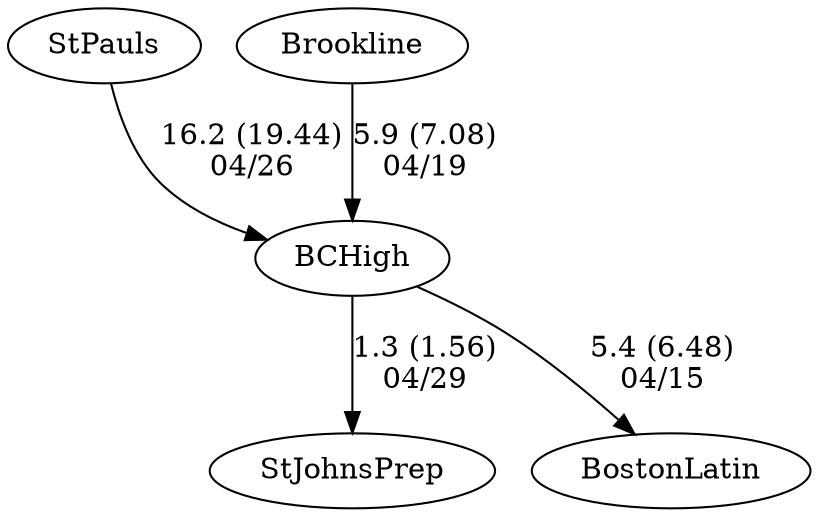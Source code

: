 digraph boys1eightsBCHigh {BCHigh [URL="boys1eightsBCHighBCHigh.html"];StPauls [URL="boys1eightsBCHighStPauls.html"];StJohnsPrep [URL="boys1eightsBCHighStJohnsPrep.html"];Brookline [URL="boys1eightsBCHighBrookline.html"];BostonLatin [URL="boys1eightsBCHighBostonLatin.html"];Brookline -> BCHigh[label="5.9 (7.08)
04/19", weight="95", tooltip="NEIRA Boys Eights,Brookline vs. BC High			
Distance: 1250 Conditions: Blustery conditions, 12-15mph crosswind Comments: Challenging conditions to align boats, as the 3V and 2V races started below the line; times should be compared between races. Lower/novice crews raced in fours. Thanks to Brookline for a spirited morning of racing on the windy Charles!
None", URL="http://www.row2k.com/results/resultspage.cfm?UID=57012D86F8D9018705A9C77CE7885D58&cat=1", random="random"]; 
BCHigh -> BostonLatin[label="5.4 (6.48)
04/15", weight="95", tooltip="NEIRA Boys Eights,Boston Latin vs. Boston College High School			
Distance: 1250 m Conditions: Flat water, 3-5mph wind Comments: 3V raced in fours. Thanks to Boston Latin for some great racing!
None", URL="http://www.row2k.com/results/resultspage.cfm?UID=8B3E6AE7D490430B7EF089F091569178&cat=1", random="random"]; 
BCHigh -> StJohnsPrep[label="1.3 (1.56)
04/29", weight="99", tooltip="NEIRA Boys Eights,St. John's Prep vs. BC High			
Distance: 1250 Conditions: Flat water, slight headwind. Comments: The 4V race started downstream of the start. Thank you to St. John's Prep and Coach Broderick for making the trip and the great racing, especially in the 1V race which came right down to the wire.
None", URL="http://www.row2k.com/results/resultspage.cfm?UID=B5147A15402A02BEBABC90382120769C&cat=1", random="random"]; 
StPauls -> BCHigh[label="16.2 (19.44)
04/26", weight="84", tooltip="NEIRA Boys Eights,St. Paul's vs BC High, Belmont Hill			
Distance: 1250 m Conditions: Cross/headwind ~10mph Comments: Crews in the 2V, 3V, and 4V races started slightly past the line. Belmont Hill and BC High lower boats raced in eights. Thank you to St. Paul's for making the trip: a great afternoon of racing!
None", URL="http://www.row2k.com/results/resultspage.cfm?UID=142B4941939634305C63425CF5FF798E&cat=1", random="random"]}